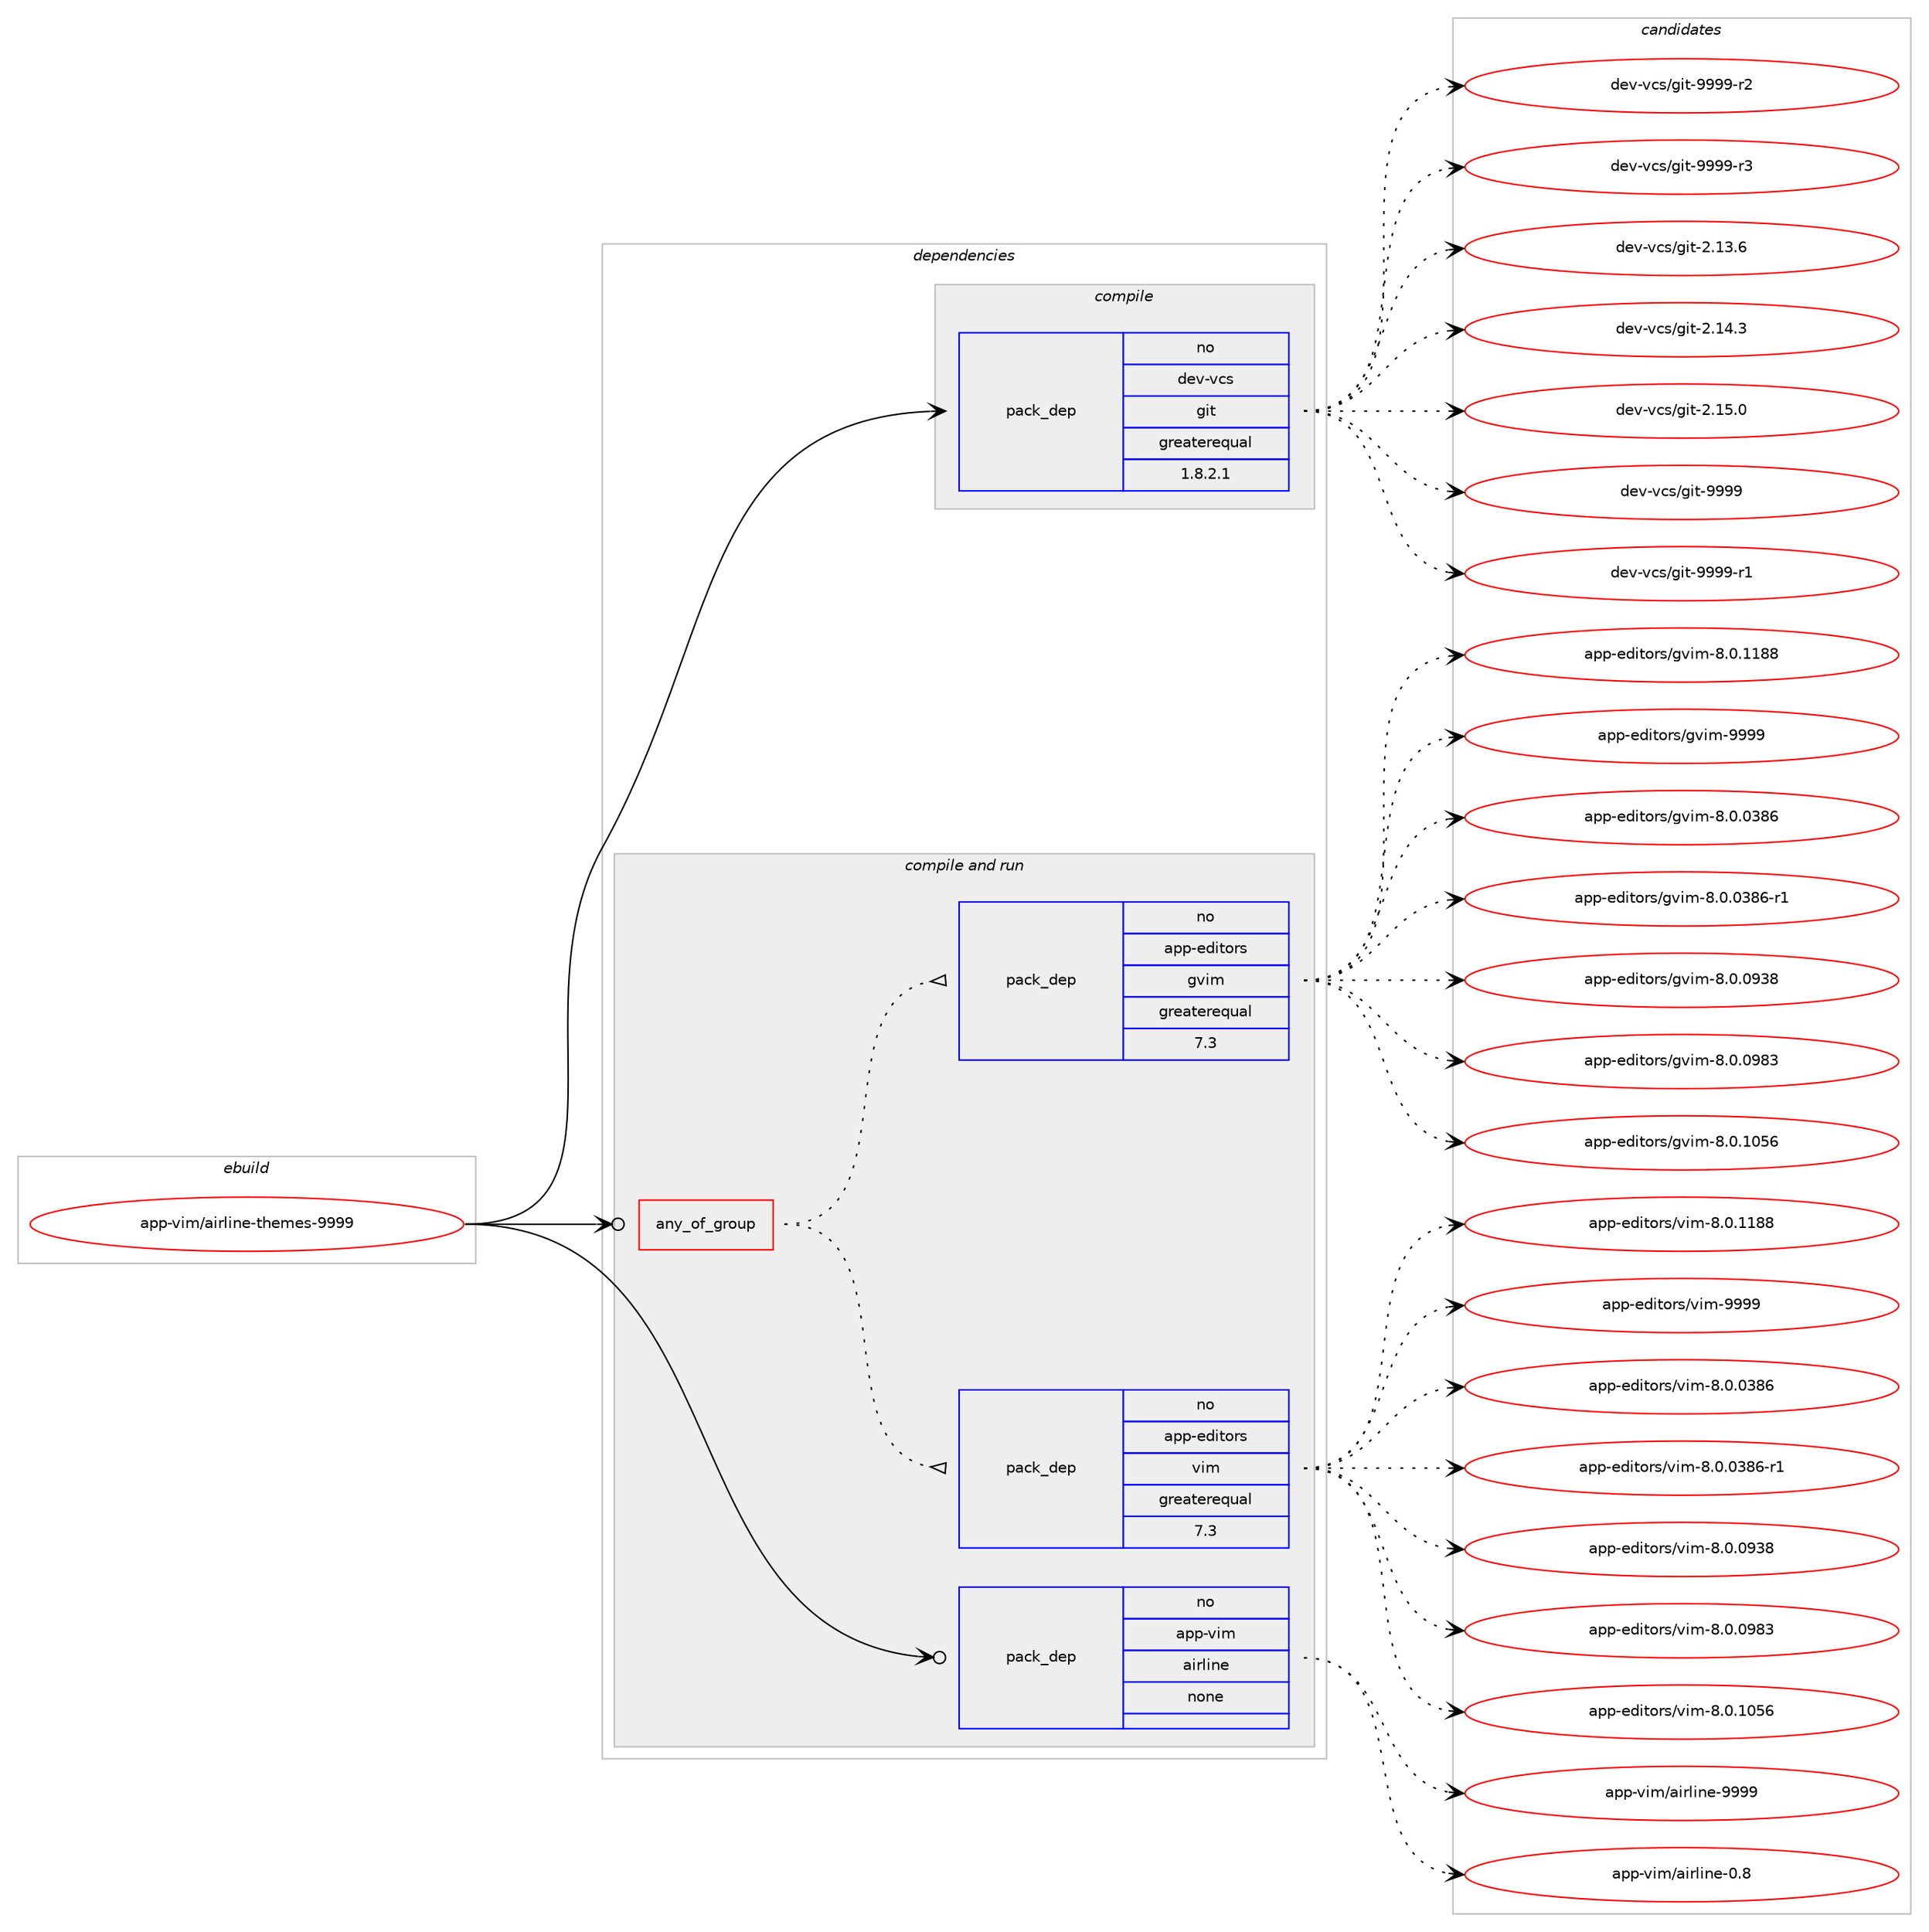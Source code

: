 digraph prolog {

# *************
# Graph options
# *************

newrank=true;
concentrate=true;
compound=true;
graph [rankdir=LR,fontname=Helvetica,fontsize=10,ranksep=1.5];#, ranksep=2.5, nodesep=0.2];
edge  [arrowhead=vee];
node  [fontname=Helvetica,fontsize=10];

# **********
# The ebuild
# **********

subgraph cluster_leftcol {
color=gray;
rank=same;
label=<<i>ebuild</i>>;
id [label="app-vim/airline-themes-9999", color=red, width=4, href="../app-vim/airline-themes-9999.svg"];
}

# ****************
# The dependencies
# ****************

subgraph cluster_midcol {
color=gray;
label=<<i>dependencies</i>>;
subgraph cluster_compile {
fillcolor="#eeeeee";
style=filled;
label=<<i>compile</i>>;
subgraph pack45814 {
dependency62645 [label=<<TABLE BORDER="0" CELLBORDER="1" CELLSPACING="0" CELLPADDING="4" WIDTH="220"><TR><TD ROWSPAN="6" CELLPADDING="30">pack_dep</TD></TR><TR><TD WIDTH="110">no</TD></TR><TR><TD>dev-vcs</TD></TR><TR><TD>git</TD></TR><TR><TD>greaterequal</TD></TR><TR><TD>1.8.2.1</TD></TR></TABLE>>, shape=none, color=blue];
}
id:e -> dependency62645:w [weight=20,style="solid",arrowhead="vee"];
}
subgraph cluster_compileandrun {
fillcolor="#eeeeee";
style=filled;
label=<<i>compile and run</i>>;
subgraph any1136 {
dependency62646 [label=<<TABLE BORDER="0" CELLBORDER="1" CELLSPACING="0" CELLPADDING="4"><TR><TD CELLPADDING="10">any_of_group</TD></TR></TABLE>>, shape=none, color=red];subgraph pack45815 {
dependency62647 [label=<<TABLE BORDER="0" CELLBORDER="1" CELLSPACING="0" CELLPADDING="4" WIDTH="220"><TR><TD ROWSPAN="6" CELLPADDING="30">pack_dep</TD></TR><TR><TD WIDTH="110">no</TD></TR><TR><TD>app-editors</TD></TR><TR><TD>vim</TD></TR><TR><TD>greaterequal</TD></TR><TR><TD>7.3</TD></TR></TABLE>>, shape=none, color=blue];
}
dependency62646:e -> dependency62647:w [weight=20,style="dotted",arrowhead="oinv"];
subgraph pack45816 {
dependency62648 [label=<<TABLE BORDER="0" CELLBORDER="1" CELLSPACING="0" CELLPADDING="4" WIDTH="220"><TR><TD ROWSPAN="6" CELLPADDING="30">pack_dep</TD></TR><TR><TD WIDTH="110">no</TD></TR><TR><TD>app-editors</TD></TR><TR><TD>gvim</TD></TR><TR><TD>greaterequal</TD></TR><TR><TD>7.3</TD></TR></TABLE>>, shape=none, color=blue];
}
dependency62646:e -> dependency62648:w [weight=20,style="dotted",arrowhead="oinv"];
}
id:e -> dependency62646:w [weight=20,style="solid",arrowhead="odotvee"];
subgraph pack45817 {
dependency62649 [label=<<TABLE BORDER="0" CELLBORDER="1" CELLSPACING="0" CELLPADDING="4" WIDTH="220"><TR><TD ROWSPAN="6" CELLPADDING="30">pack_dep</TD></TR><TR><TD WIDTH="110">no</TD></TR><TR><TD>app-vim</TD></TR><TR><TD>airline</TD></TR><TR><TD>none</TD></TR><TR><TD></TD></TR></TABLE>>, shape=none, color=blue];
}
id:e -> dependency62649:w [weight=20,style="solid",arrowhead="odotvee"];
}
subgraph cluster_run {
fillcolor="#eeeeee";
style=filled;
label=<<i>run</i>>;
}
}

# **************
# The candidates
# **************

subgraph cluster_choices {
rank=same;
color=gray;
label=<<i>candidates</i>>;

subgraph choice45814 {
color=black;
nodesep=1;
choice10010111845118991154710310511645504649514654 [label="dev-vcs/git-2.13.6", color=red, width=4,href="../dev-vcs/git-2.13.6.svg"];
choice10010111845118991154710310511645504649524651 [label="dev-vcs/git-2.14.3", color=red, width=4,href="../dev-vcs/git-2.14.3.svg"];
choice10010111845118991154710310511645504649534648 [label="dev-vcs/git-2.15.0", color=red, width=4,href="../dev-vcs/git-2.15.0.svg"];
choice1001011184511899115471031051164557575757 [label="dev-vcs/git-9999", color=red, width=4,href="../dev-vcs/git-9999.svg"];
choice10010111845118991154710310511645575757574511449 [label="dev-vcs/git-9999-r1", color=red, width=4,href="../dev-vcs/git-9999-r1.svg"];
choice10010111845118991154710310511645575757574511450 [label="dev-vcs/git-9999-r2", color=red, width=4,href="../dev-vcs/git-9999-r2.svg"];
choice10010111845118991154710310511645575757574511451 [label="dev-vcs/git-9999-r3", color=red, width=4,href="../dev-vcs/git-9999-r3.svg"];
dependency62645:e -> choice10010111845118991154710310511645504649514654:w [style=dotted,weight="100"];
dependency62645:e -> choice10010111845118991154710310511645504649524651:w [style=dotted,weight="100"];
dependency62645:e -> choice10010111845118991154710310511645504649534648:w [style=dotted,weight="100"];
dependency62645:e -> choice1001011184511899115471031051164557575757:w [style=dotted,weight="100"];
dependency62645:e -> choice10010111845118991154710310511645575757574511449:w [style=dotted,weight="100"];
dependency62645:e -> choice10010111845118991154710310511645575757574511450:w [style=dotted,weight="100"];
dependency62645:e -> choice10010111845118991154710310511645575757574511451:w [style=dotted,weight="100"];
}
subgraph choice45815 {
color=black;
nodesep=1;
choice971121124510110010511611111411547118105109455646484648515654 [label="app-editors/vim-8.0.0386", color=red, width=4,href="../app-editors/vim-8.0.0386.svg"];
choice9711211245101100105116111114115471181051094556464846485156544511449 [label="app-editors/vim-8.0.0386-r1", color=red, width=4,href="../app-editors/vim-8.0.0386-r1.svg"];
choice971121124510110010511611111411547118105109455646484648575156 [label="app-editors/vim-8.0.0938", color=red, width=4,href="../app-editors/vim-8.0.0938.svg"];
choice971121124510110010511611111411547118105109455646484648575651 [label="app-editors/vim-8.0.0983", color=red, width=4,href="../app-editors/vim-8.0.0983.svg"];
choice971121124510110010511611111411547118105109455646484649485354 [label="app-editors/vim-8.0.1056", color=red, width=4,href="../app-editors/vim-8.0.1056.svg"];
choice971121124510110010511611111411547118105109455646484649495656 [label="app-editors/vim-8.0.1188", color=red, width=4,href="../app-editors/vim-8.0.1188.svg"];
choice9711211245101100105116111114115471181051094557575757 [label="app-editors/vim-9999", color=red, width=4,href="../app-editors/vim-9999.svg"];
dependency62647:e -> choice971121124510110010511611111411547118105109455646484648515654:w [style=dotted,weight="100"];
dependency62647:e -> choice9711211245101100105116111114115471181051094556464846485156544511449:w [style=dotted,weight="100"];
dependency62647:e -> choice971121124510110010511611111411547118105109455646484648575156:w [style=dotted,weight="100"];
dependency62647:e -> choice971121124510110010511611111411547118105109455646484648575651:w [style=dotted,weight="100"];
dependency62647:e -> choice971121124510110010511611111411547118105109455646484649485354:w [style=dotted,weight="100"];
dependency62647:e -> choice971121124510110010511611111411547118105109455646484649495656:w [style=dotted,weight="100"];
dependency62647:e -> choice9711211245101100105116111114115471181051094557575757:w [style=dotted,weight="100"];
}
subgraph choice45816 {
color=black;
nodesep=1;
choice971121124510110010511611111411547103118105109455646484648515654 [label="app-editors/gvim-8.0.0386", color=red, width=4,href="../app-editors/gvim-8.0.0386.svg"];
choice9711211245101100105116111114115471031181051094556464846485156544511449 [label="app-editors/gvim-8.0.0386-r1", color=red, width=4,href="../app-editors/gvim-8.0.0386-r1.svg"];
choice971121124510110010511611111411547103118105109455646484648575156 [label="app-editors/gvim-8.0.0938", color=red, width=4,href="../app-editors/gvim-8.0.0938.svg"];
choice971121124510110010511611111411547103118105109455646484648575651 [label="app-editors/gvim-8.0.0983", color=red, width=4,href="../app-editors/gvim-8.0.0983.svg"];
choice971121124510110010511611111411547103118105109455646484649485354 [label="app-editors/gvim-8.0.1056", color=red, width=4,href="../app-editors/gvim-8.0.1056.svg"];
choice971121124510110010511611111411547103118105109455646484649495656 [label="app-editors/gvim-8.0.1188", color=red, width=4,href="../app-editors/gvim-8.0.1188.svg"];
choice9711211245101100105116111114115471031181051094557575757 [label="app-editors/gvim-9999", color=red, width=4,href="../app-editors/gvim-9999.svg"];
dependency62648:e -> choice971121124510110010511611111411547103118105109455646484648515654:w [style=dotted,weight="100"];
dependency62648:e -> choice9711211245101100105116111114115471031181051094556464846485156544511449:w [style=dotted,weight="100"];
dependency62648:e -> choice971121124510110010511611111411547103118105109455646484648575156:w [style=dotted,weight="100"];
dependency62648:e -> choice971121124510110010511611111411547103118105109455646484648575651:w [style=dotted,weight="100"];
dependency62648:e -> choice971121124510110010511611111411547103118105109455646484649485354:w [style=dotted,weight="100"];
dependency62648:e -> choice971121124510110010511611111411547103118105109455646484649495656:w [style=dotted,weight="100"];
dependency62648:e -> choice9711211245101100105116111114115471031181051094557575757:w [style=dotted,weight="100"];
}
subgraph choice45817 {
color=black;
nodesep=1;
choice9711211245118105109479710511410810511010145484656 [label="app-vim/airline-0.8", color=red, width=4,href="../app-vim/airline-0.8.svg"];
choice971121124511810510947971051141081051101014557575757 [label="app-vim/airline-9999", color=red, width=4,href="../app-vim/airline-9999.svg"];
dependency62649:e -> choice9711211245118105109479710511410810511010145484656:w [style=dotted,weight="100"];
dependency62649:e -> choice971121124511810510947971051141081051101014557575757:w [style=dotted,weight="100"];
}
}

}
